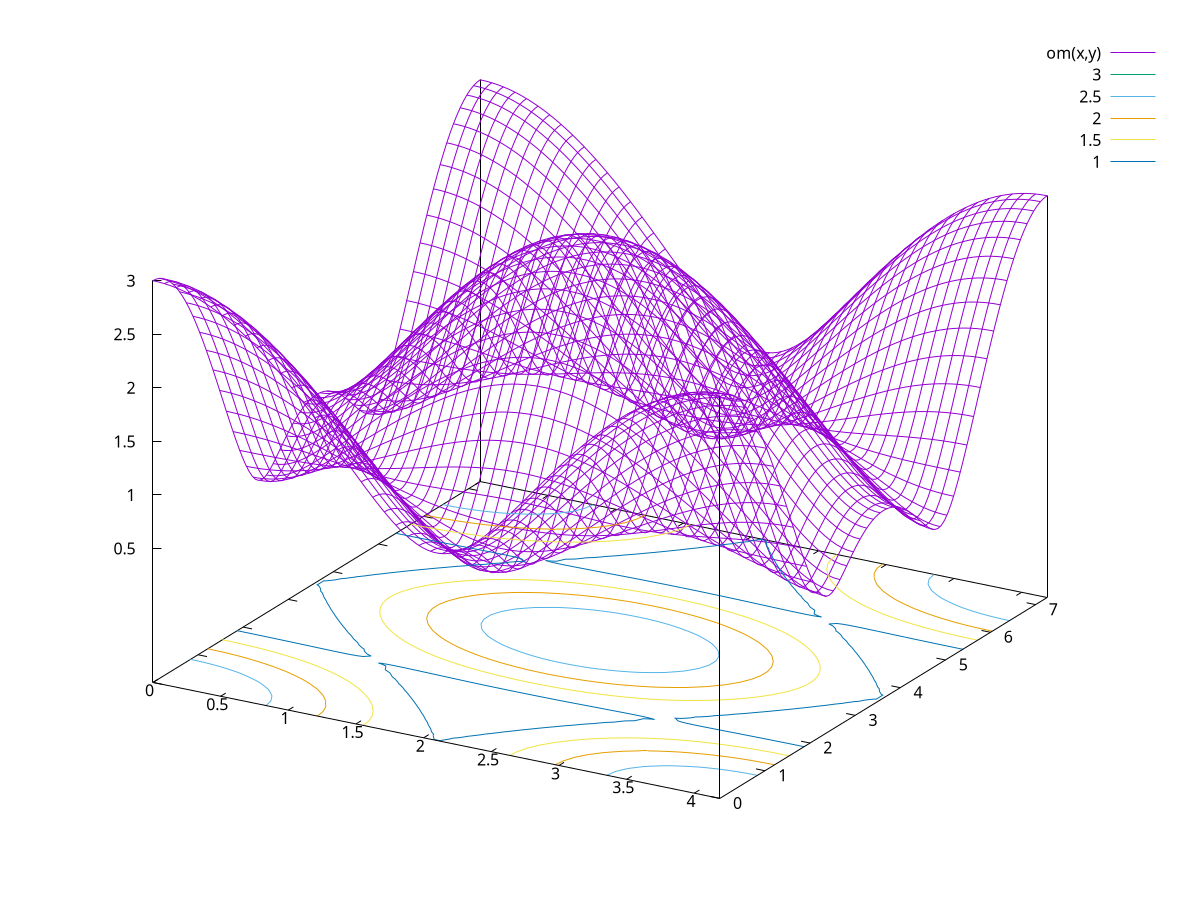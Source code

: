 set terminal jpeg
set output 'haldane_spectrum.jpg'

t = 1
t2 = 0.1

om(x,y) = sqrt(\
	4*t2**2*(2*cos(1.5*x)*sin(sqrt(3)/2*y) - sin(sqrt(3)*y))**2\
	+t**2*(3 + 2*(2*cos(1.5*x)*cos(sqrt(3)/2*y) + cos(sqrt(3)*y)))\
	)

set xrange[0:4*pi/3]
set yrange[0:4*pi/sqrt(3)]
set isosample 50
set contour base
#set pm3d
#set nosurface
splot om(x,y)

#set xrange [0:4*pi/3]
#plot om(x,5)
